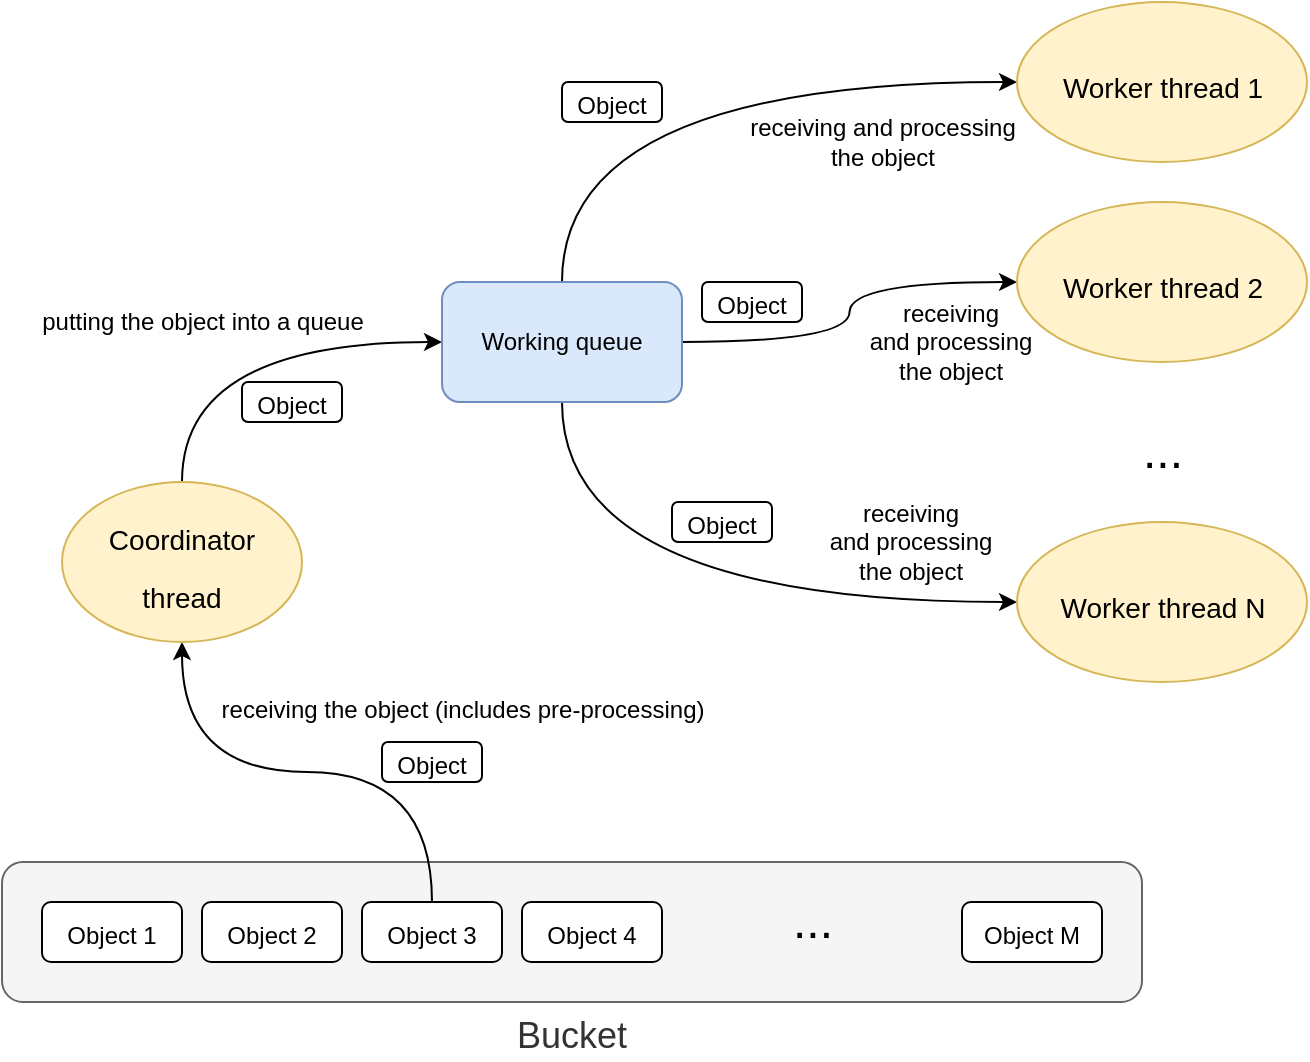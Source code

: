 <mxfile version="13.9.9" type="device"><diagram id="nHIwojBRuLHqdoLsTNyu" name="Page-1"><mxGraphModel dx="1086" dy="966" grid="1" gridSize="10" guides="1" tooltips="1" connect="1" arrows="1" fold="1" page="1" pageScale="1" pageWidth="827" pageHeight="1169" math="0" shadow="0"><root><mxCell id="0"/><mxCell id="1" parent="0"/><mxCell id="s1lejJ9yU_zwmDXxCqPw-2" value="Bucket" style="rounded=1;whiteSpace=wrap;html=1;labelPosition=center;verticalLabelPosition=bottom;align=center;verticalAlign=top;fontSize=18;fillColor=#f5f5f5;strokeColor=#666666;fontColor=#333333;" vertex="1" parent="1"><mxGeometry x="50" y="550" width="570" height="70" as="geometry"/></mxCell><mxCell id="s1lejJ9yU_zwmDXxCqPw-3" value="&lt;font style=&quot;font-size: 12px&quot;&gt;Object 1&lt;/font&gt;" style="rounded=1;whiteSpace=wrap;html=1;fontSize=18;" vertex="1" parent="1"><mxGeometry x="70" y="570" width="70" height="30" as="geometry"/></mxCell><mxCell id="s1lejJ9yU_zwmDXxCqPw-4" value="&lt;font style=&quot;font-size: 12px&quot;&gt;Object 2&lt;/font&gt;" style="rounded=1;whiteSpace=wrap;html=1;fontSize=18;" vertex="1" parent="1"><mxGeometry x="150" y="570" width="70" height="30" as="geometry"/></mxCell><mxCell id="s1lejJ9yU_zwmDXxCqPw-13" value="&lt;font style=&quot;font-size: 12px&quot;&gt;receiving the object (includes pre-processing)&lt;/font&gt;" style="edgeStyle=orthogonalEdgeStyle;rounded=0;orthogonalLoop=1;jettySize=auto;html=1;exitX=0.5;exitY=0;exitDx=0;exitDy=0;entryX=0.5;entryY=1;entryDx=0;entryDy=0;fontSize=24;curved=1;" edge="1" parent="1" source="s1lejJ9yU_zwmDXxCqPw-5" target="s1lejJ9yU_zwmDXxCqPw-11"><mxGeometry x="-0.49" y="-38" relative="1" as="geometry"><mxPoint x="15" y="3" as="offset"/></mxGeometry></mxCell><mxCell id="s1lejJ9yU_zwmDXxCqPw-5" value="&lt;font style=&quot;font-size: 12px&quot;&gt;Object 3&lt;/font&gt;" style="rounded=1;whiteSpace=wrap;html=1;fontSize=18;" vertex="1" parent="1"><mxGeometry x="230" y="570" width="70" height="30" as="geometry"/></mxCell><mxCell id="s1lejJ9yU_zwmDXxCqPw-6" value="&lt;font style=&quot;font-size: 12px&quot;&gt;Object 4&lt;/font&gt;" style="rounded=1;whiteSpace=wrap;html=1;fontSize=18;" vertex="1" parent="1"><mxGeometry x="310" y="570" width="70" height="30" as="geometry"/></mxCell><mxCell id="s1lejJ9yU_zwmDXxCqPw-7" value="&lt;font style=&quot;font-size: 12px&quot;&gt;Object M&lt;/font&gt;" style="rounded=1;whiteSpace=wrap;html=1;fontSize=18;" vertex="1" parent="1"><mxGeometry x="530" y="570" width="70" height="30" as="geometry"/></mxCell><mxCell id="s1lejJ9yU_zwmDXxCqPw-8" value="..." style="text;html=1;align=center;verticalAlign=middle;resizable=0;points=[];autosize=1;fontSize=24;" vertex="1" parent="1"><mxGeometry x="435" y="565" width="40" height="30" as="geometry"/></mxCell><mxCell id="s1lejJ9yU_zwmDXxCqPw-15" value="putting the object into a queue" style="edgeStyle=orthogonalEdgeStyle;curved=1;rounded=0;orthogonalLoop=1;jettySize=auto;html=1;exitX=0.5;exitY=0;exitDx=0;exitDy=0;entryX=0;entryY=0.5;entryDx=0;entryDy=0;fontSize=12;" edge="1" parent="1" source="s1lejJ9yU_zwmDXxCqPw-11" target="s1lejJ9yU_zwmDXxCqPw-14"><mxGeometry x="-0.2" y="10" relative="1" as="geometry"><mxPoint as="offset"/></mxGeometry></mxCell><mxCell id="s1lejJ9yU_zwmDXxCqPw-11" value="&lt;font style=&quot;font-size: 14px&quot;&gt;Coordinator&lt;br&gt;thread&lt;/font&gt;" style="ellipse;whiteSpace=wrap;html=1;fontSize=24;fillColor=#fff2cc;strokeColor=#d6b656;" vertex="1" parent="1"><mxGeometry x="80" y="360" width="120" height="80" as="geometry"/></mxCell><mxCell id="s1lejJ9yU_zwmDXxCqPw-20" value="receiving and processing&lt;br&gt;the object" style="edgeStyle=orthogonalEdgeStyle;curved=1;rounded=0;orthogonalLoop=1;jettySize=auto;html=1;exitX=0.5;exitY=0;exitDx=0;exitDy=0;entryX=0;entryY=0.5;entryDx=0;entryDy=0;fontSize=12;" edge="1" parent="1" source="s1lejJ9yU_zwmDXxCqPw-14" target="s1lejJ9yU_zwmDXxCqPw-16"><mxGeometry x="0.588" y="-30" relative="1" as="geometry"><mxPoint as="offset"/></mxGeometry></mxCell><mxCell id="s1lejJ9yU_zwmDXxCqPw-21" value="receiving &lt;br&gt;and processing &lt;br&gt;the object" style="edgeStyle=orthogonalEdgeStyle;curved=1;rounded=0;orthogonalLoop=1;jettySize=auto;html=1;exitX=1;exitY=0.5;exitDx=0;exitDy=0;entryX=0;entryY=0.5;entryDx=0;entryDy=0;fontSize=12;" edge="1" parent="1" source="s1lejJ9yU_zwmDXxCqPw-14" target="s1lejJ9yU_zwmDXxCqPw-17"><mxGeometry x="0.655" y="-30" relative="1" as="geometry"><mxPoint as="offset"/></mxGeometry></mxCell><mxCell id="s1lejJ9yU_zwmDXxCqPw-22" value="receiving&lt;br&gt;and processing&lt;br&gt;the object" style="edgeStyle=orthogonalEdgeStyle;curved=1;rounded=0;orthogonalLoop=1;jettySize=auto;html=1;exitX=0.5;exitY=1;exitDx=0;exitDy=0;entryX=0;entryY=0.5;entryDx=0;entryDy=0;fontSize=12;" edge="1" parent="1" source="s1lejJ9yU_zwmDXxCqPw-14" target="s1lejJ9yU_zwmDXxCqPw-19"><mxGeometry x="0.673" y="30" relative="1" as="geometry"><mxPoint as="offset"/></mxGeometry></mxCell><mxCell id="s1lejJ9yU_zwmDXxCqPw-14" value="Working queue" style="rounded=1;whiteSpace=wrap;html=1;fontSize=12;fillColor=#dae8fc;strokeColor=#6c8ebf;" vertex="1" parent="1"><mxGeometry x="270" y="260" width="120" height="60" as="geometry"/></mxCell><mxCell id="s1lejJ9yU_zwmDXxCqPw-16" value="&lt;span style=&quot;font-size: 14px&quot;&gt;Worker thread 1&lt;/span&gt;" style="ellipse;whiteSpace=wrap;html=1;fontSize=24;fillColor=#fff2cc;strokeColor=#d6b656;" vertex="1" parent="1"><mxGeometry x="557.5" y="120" width="145" height="80" as="geometry"/></mxCell><mxCell id="s1lejJ9yU_zwmDXxCqPw-17" value="&lt;span style=&quot;font-size: 14px&quot;&gt;Worker thread 2&lt;/span&gt;" style="ellipse;whiteSpace=wrap;html=1;fontSize=24;fillColor=#fff2cc;strokeColor=#d6b656;" vertex="1" parent="1"><mxGeometry x="557.5" y="220" width="145" height="80" as="geometry"/></mxCell><mxCell id="s1lejJ9yU_zwmDXxCqPw-18" value="..." style="text;html=1;align=center;verticalAlign=middle;resizable=0;points=[];autosize=1;fontSize=24;" vertex="1" parent="1"><mxGeometry x="610" y="330" width="40" height="30" as="geometry"/></mxCell><mxCell id="s1lejJ9yU_zwmDXxCqPw-19" value="&lt;span style=&quot;font-size: 14px&quot;&gt;Worker thread N&lt;/span&gt;" style="ellipse;whiteSpace=wrap;html=1;fontSize=24;fillColor=#fff2cc;strokeColor=#d6b656;" vertex="1" parent="1"><mxGeometry x="557.5" y="380" width="145" height="80" as="geometry"/></mxCell><mxCell id="s1lejJ9yU_zwmDXxCqPw-24" value="&lt;font style=&quot;font-size: 12px&quot;&gt;Object&lt;/font&gt;" style="rounded=1;whiteSpace=wrap;html=1;fontSize=18;" vertex="1" parent="1"><mxGeometry x="170" y="310" width="50" height="20" as="geometry"/></mxCell><mxCell id="s1lejJ9yU_zwmDXxCqPw-25" value="&lt;font style=&quot;font-size: 12px&quot;&gt;Object&lt;/font&gt;" style="rounded=1;whiteSpace=wrap;html=1;fontSize=18;" vertex="1" parent="1"><mxGeometry x="240" y="490" width="50" height="20" as="geometry"/></mxCell><mxCell id="s1lejJ9yU_zwmDXxCqPw-26" value="&lt;font style=&quot;font-size: 12px&quot;&gt;Object&lt;/font&gt;" style="rounded=1;whiteSpace=wrap;html=1;fontSize=18;" vertex="1" parent="1"><mxGeometry x="330" y="160" width="50" height="20" as="geometry"/></mxCell><mxCell id="s1lejJ9yU_zwmDXxCqPw-28" value="&lt;font style=&quot;font-size: 12px&quot;&gt;Object&lt;/font&gt;" style="rounded=1;whiteSpace=wrap;html=1;fontSize=18;" vertex="1" parent="1"><mxGeometry x="400" y="260" width="50" height="20" as="geometry"/></mxCell><mxCell id="s1lejJ9yU_zwmDXxCqPw-29" value="&lt;font style=&quot;font-size: 12px&quot;&gt;Object&lt;/font&gt;" style="rounded=1;whiteSpace=wrap;html=1;fontSize=18;" vertex="1" parent="1"><mxGeometry x="385" y="370" width="50" height="20" as="geometry"/></mxCell></root></mxGraphModel></diagram></mxfile>